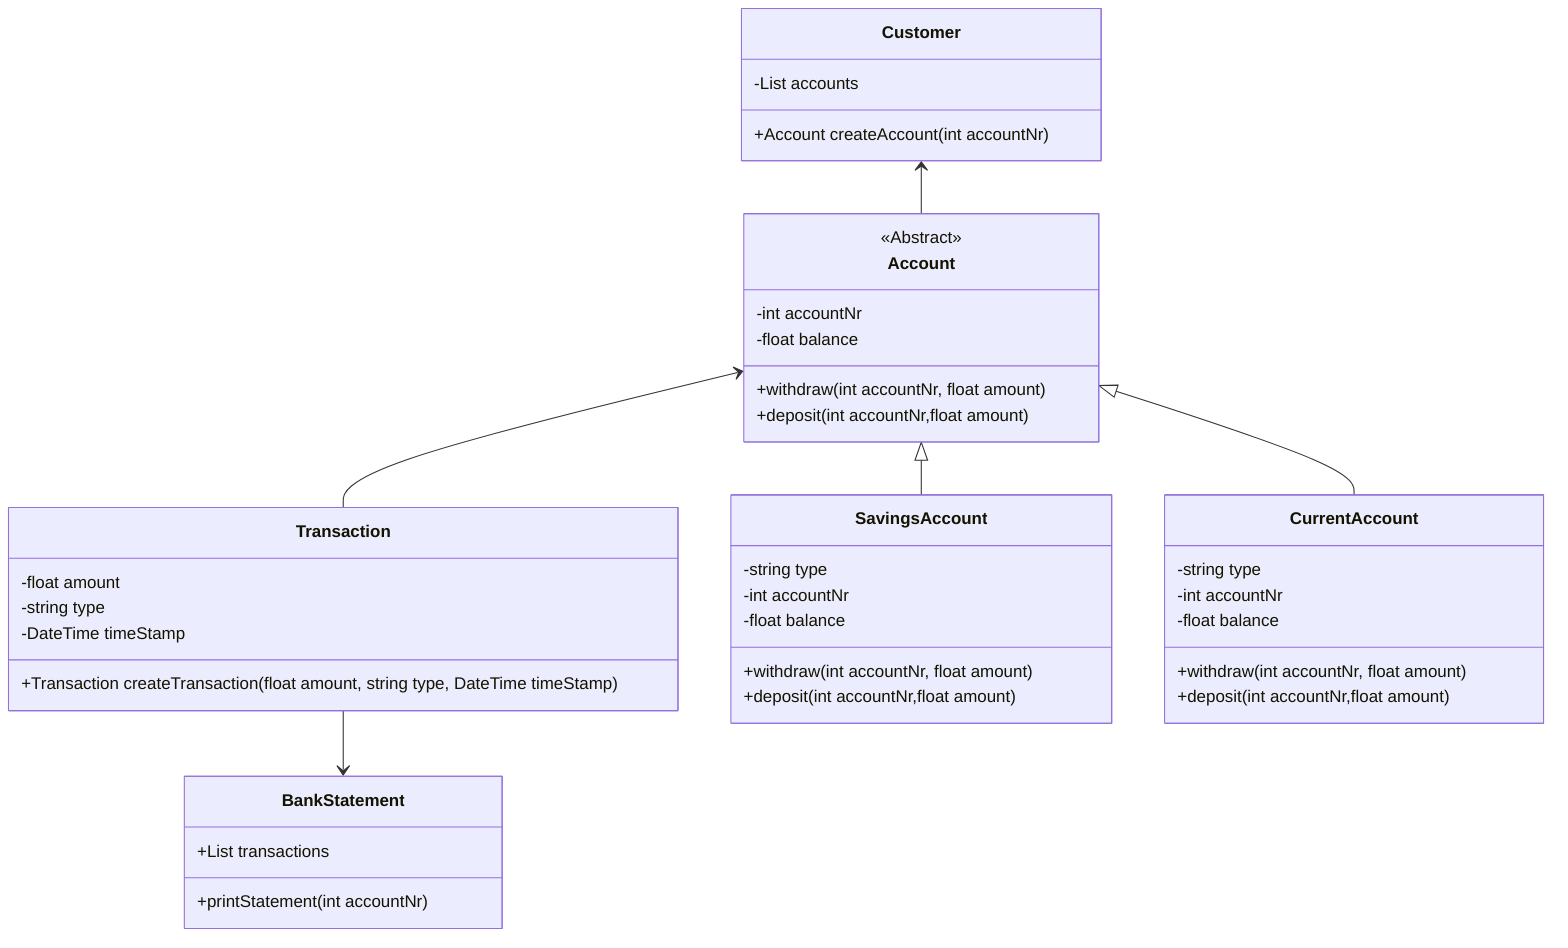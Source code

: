 classDiagram

    Customer <-- Account
    Transaction --> BankStatement
    Account <-- Transaction
    Account <|-- SavingsAccount
    Account <|-- CurrentAccount
    class Customer {
        -List<Account> accounts
        +Account createAccount(int accountNr)
    }

    class Account{
        <<Abstract>>
        -int accountNr
        -float balance
        +withdraw(int accountNr, float amount)
        +deposit(int accountNr,float amount)
    }
    class CurrentAccount{
        -string type
        -int accountNr
        -float balance
        +withdraw(int accountNr, float amount)
        +deposit(int accountNr,float amount)
    }
    class SavingsAccount{
        -string type
        -int accountNr
        -float balance
        +withdraw(int accountNr, float amount)
        +deposit(int accountNr,float amount)
    }
    class Transaction{
        -float amount
        -string type
        -DateTime timeStamp
        +Transaction createTransaction(float amount, string type, DateTime timeStamp)
    }
    class BankStatement{
        +List<Transaction> transactions
        +printStatement(int accountNr)
    }